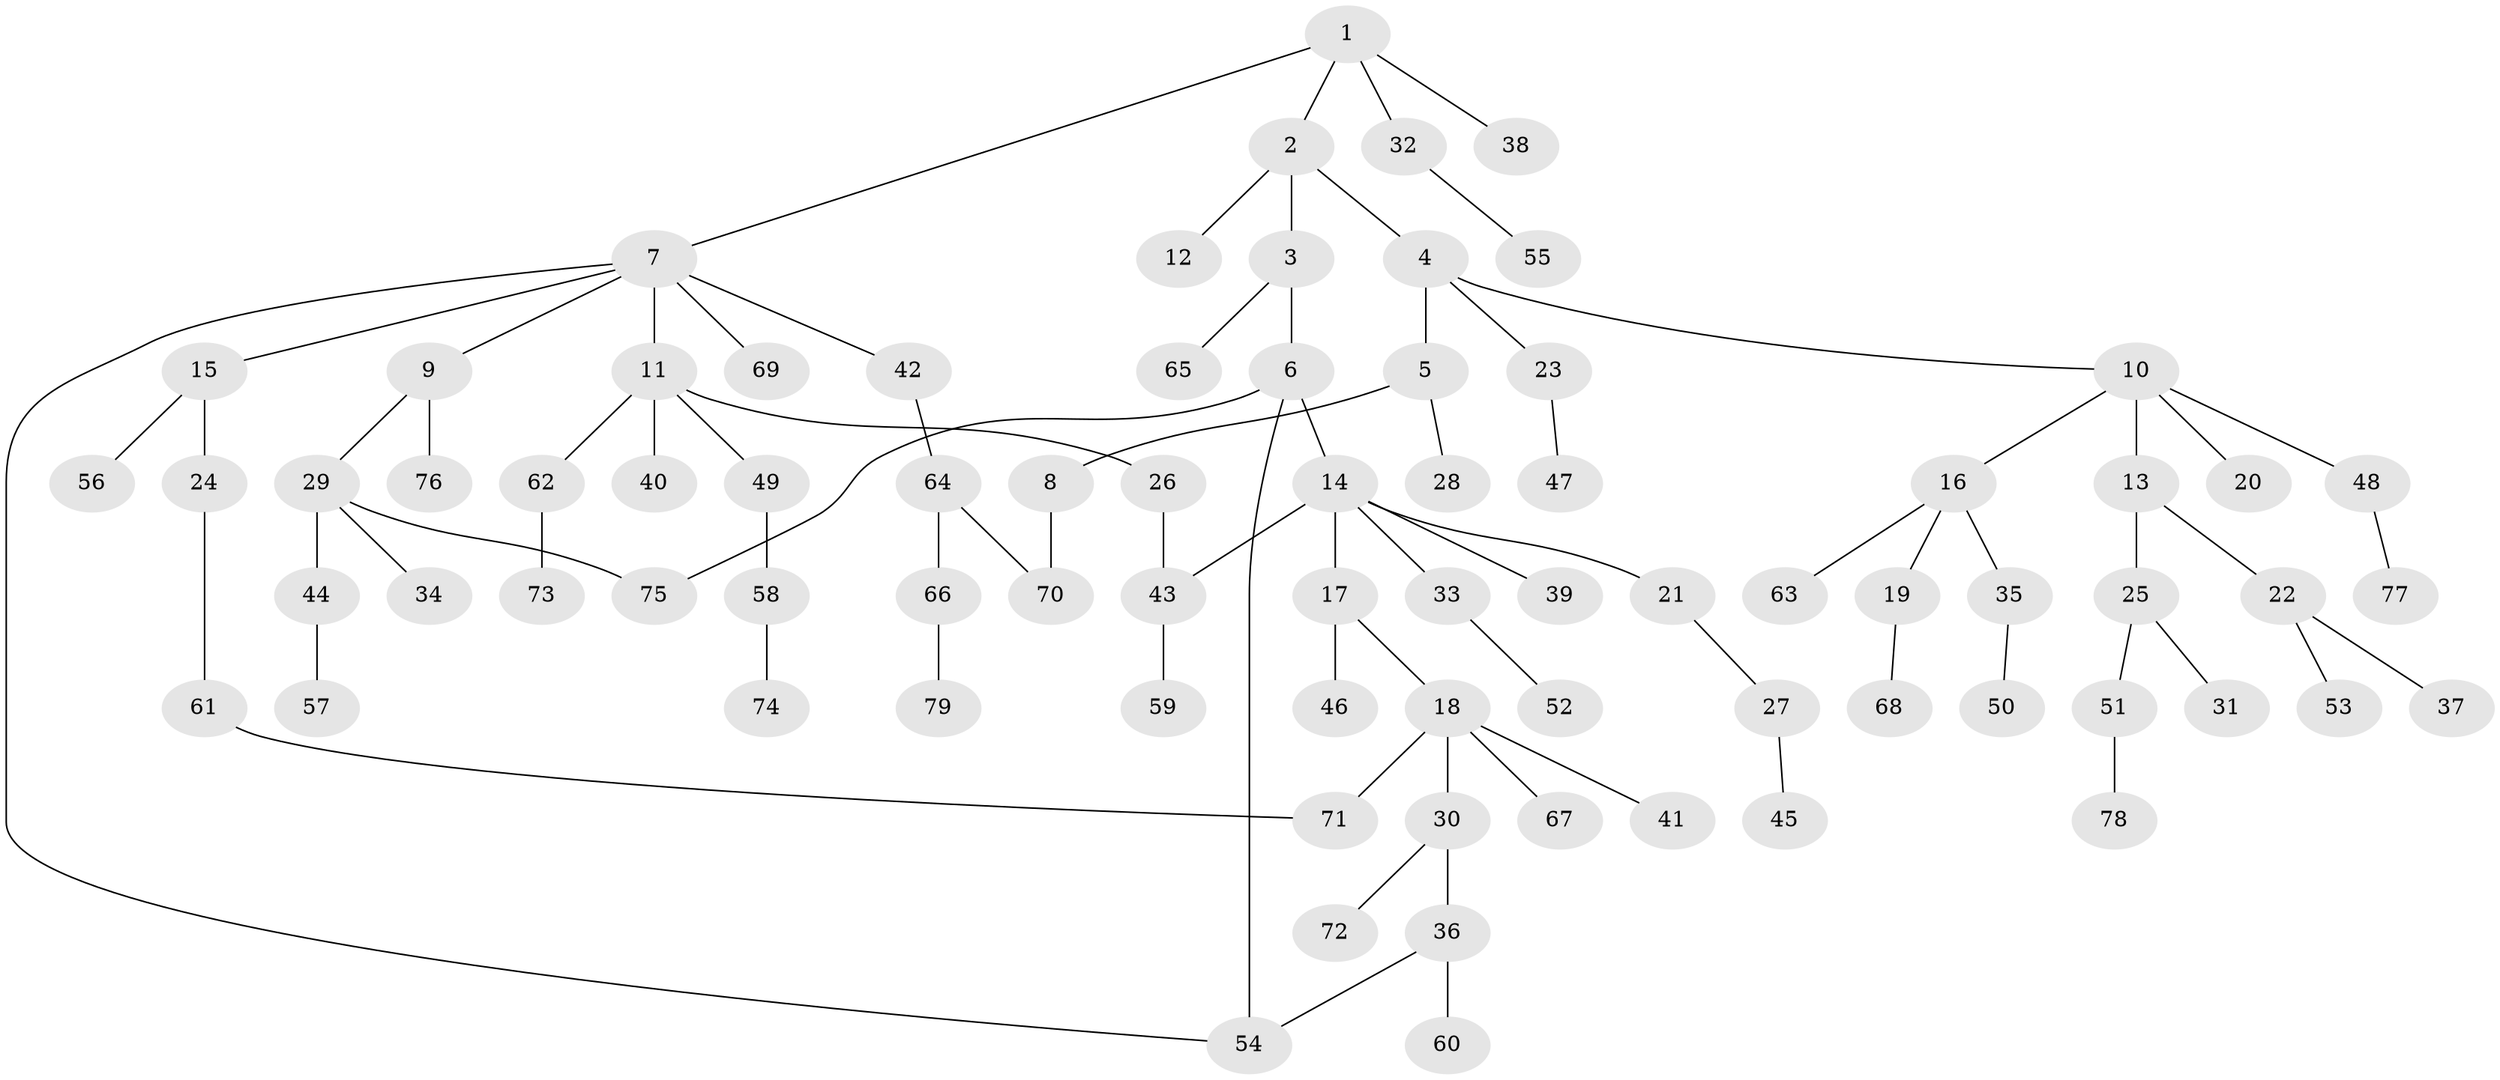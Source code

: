 // coarse degree distribution, {4: 0.10714285714285714, 3: 0.125, 2: 0.44642857142857145, 1: 0.2857142857142857, 5: 0.017857142857142856, 6: 0.017857142857142856}
// Generated by graph-tools (version 1.1) at 2025/36/03/04/25 23:36:06]
// undirected, 79 vertices, 84 edges
graph export_dot {
  node [color=gray90,style=filled];
  1;
  2;
  3;
  4;
  5;
  6;
  7;
  8;
  9;
  10;
  11;
  12;
  13;
  14;
  15;
  16;
  17;
  18;
  19;
  20;
  21;
  22;
  23;
  24;
  25;
  26;
  27;
  28;
  29;
  30;
  31;
  32;
  33;
  34;
  35;
  36;
  37;
  38;
  39;
  40;
  41;
  42;
  43;
  44;
  45;
  46;
  47;
  48;
  49;
  50;
  51;
  52;
  53;
  54;
  55;
  56;
  57;
  58;
  59;
  60;
  61;
  62;
  63;
  64;
  65;
  66;
  67;
  68;
  69;
  70;
  71;
  72;
  73;
  74;
  75;
  76;
  77;
  78;
  79;
  1 -- 2;
  1 -- 7;
  1 -- 32;
  1 -- 38;
  2 -- 3;
  2 -- 4;
  2 -- 12;
  3 -- 6;
  3 -- 65;
  4 -- 5;
  4 -- 10;
  4 -- 23;
  5 -- 8;
  5 -- 28;
  6 -- 14;
  6 -- 54;
  6 -- 75;
  7 -- 9;
  7 -- 11;
  7 -- 15;
  7 -- 42;
  7 -- 69;
  7 -- 54;
  8 -- 70;
  9 -- 29;
  9 -- 76;
  10 -- 13;
  10 -- 16;
  10 -- 20;
  10 -- 48;
  11 -- 26;
  11 -- 40;
  11 -- 49;
  11 -- 62;
  13 -- 22;
  13 -- 25;
  14 -- 17;
  14 -- 21;
  14 -- 33;
  14 -- 39;
  14 -- 43;
  15 -- 24;
  15 -- 56;
  16 -- 19;
  16 -- 35;
  16 -- 63;
  17 -- 18;
  17 -- 46;
  18 -- 30;
  18 -- 41;
  18 -- 67;
  18 -- 71;
  19 -- 68;
  21 -- 27;
  22 -- 37;
  22 -- 53;
  23 -- 47;
  24 -- 61;
  25 -- 31;
  25 -- 51;
  26 -- 43;
  27 -- 45;
  29 -- 34;
  29 -- 44;
  29 -- 75;
  30 -- 36;
  30 -- 72;
  32 -- 55;
  33 -- 52;
  35 -- 50;
  36 -- 60;
  36 -- 54;
  42 -- 64;
  43 -- 59;
  44 -- 57;
  48 -- 77;
  49 -- 58;
  51 -- 78;
  58 -- 74;
  61 -- 71;
  62 -- 73;
  64 -- 66;
  64 -- 70;
  66 -- 79;
}
